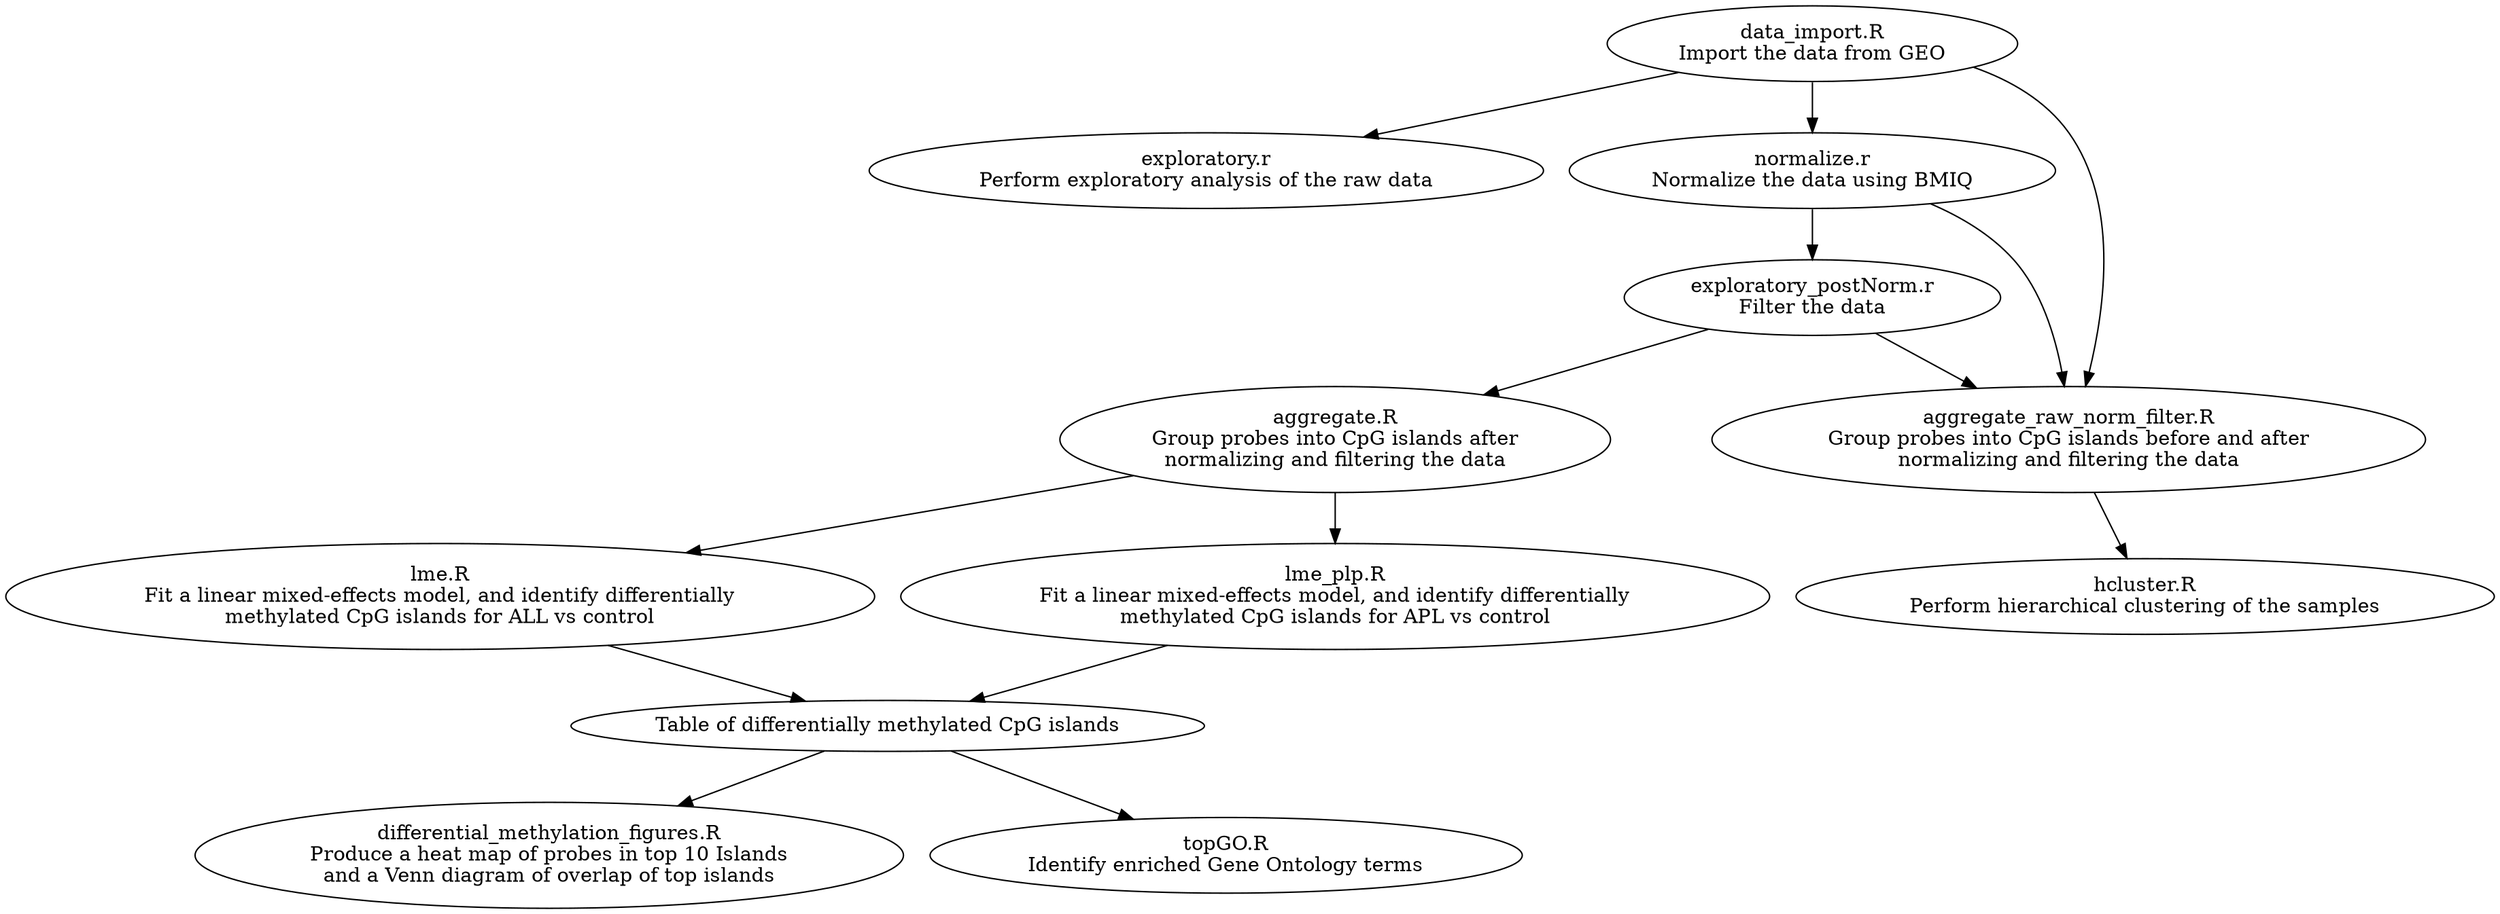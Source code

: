digraph flowchart {

data_import
[label="data_import.R\n\
Import the data from GEO"]

exploratory
[label="exploratory.r\n\
Perform exploratory analysis of the raw data"]

normalize
[label="normalize.r\n\
Normalize the data using BMIQ"]

exploratory_postNorm
[label="exploratory_postNorm.r\n\
Filter the data"]

aggregate_raw_norm_filter
[label="aggregate_raw_norm_filter.R\n\
Group probes into CpG islands before and after\n\
normalizing and filtering the data"]

aggregate
[label="aggregate.R\n\
Group probes into CpG islands after\n\
normalizing and filtering the data"]

hcluster
[label="hcluster.R\n\
Perform hierarchical clustering of the samples"]

lme
[label="lme.R\n\
Fit a linear mixed-effects model, and identify differentially\n\
methylated CpG islands for ALL vs control"]

lme_plp
[label="lme_plp.R\n\
Fit a linear mixed-effects model, and identify differentially\n\
methylated CpG islands for APL vs control"]

lme_both
[label="Table of differentially methylated CpG islands"]

differential_methylation_figures
[label="differential_methylation_figures.R\n\
Produce a heat map of probes in top 10 Islands\n\
and a Venn diagram of overlap of top islands"]

topGO
[label="topGO.R\n\
Identify enriched Gene Ontology terms"]

data_import -> exploratory

data_import -> normalize -> exploratory_postNorm -> aggregate

data_import -> aggregate_raw_norm_filter
normalize -> aggregate_raw_norm_filter
exploratory_postNorm -> aggregate_raw_norm_filter
aggregate_raw_norm_filter -> hcluster

aggregate -> lme -> lme_both
aggregate -> lme_plp -> lme_both

lme_both -> differential_methylation_figures
lme_both -> topGO

}
